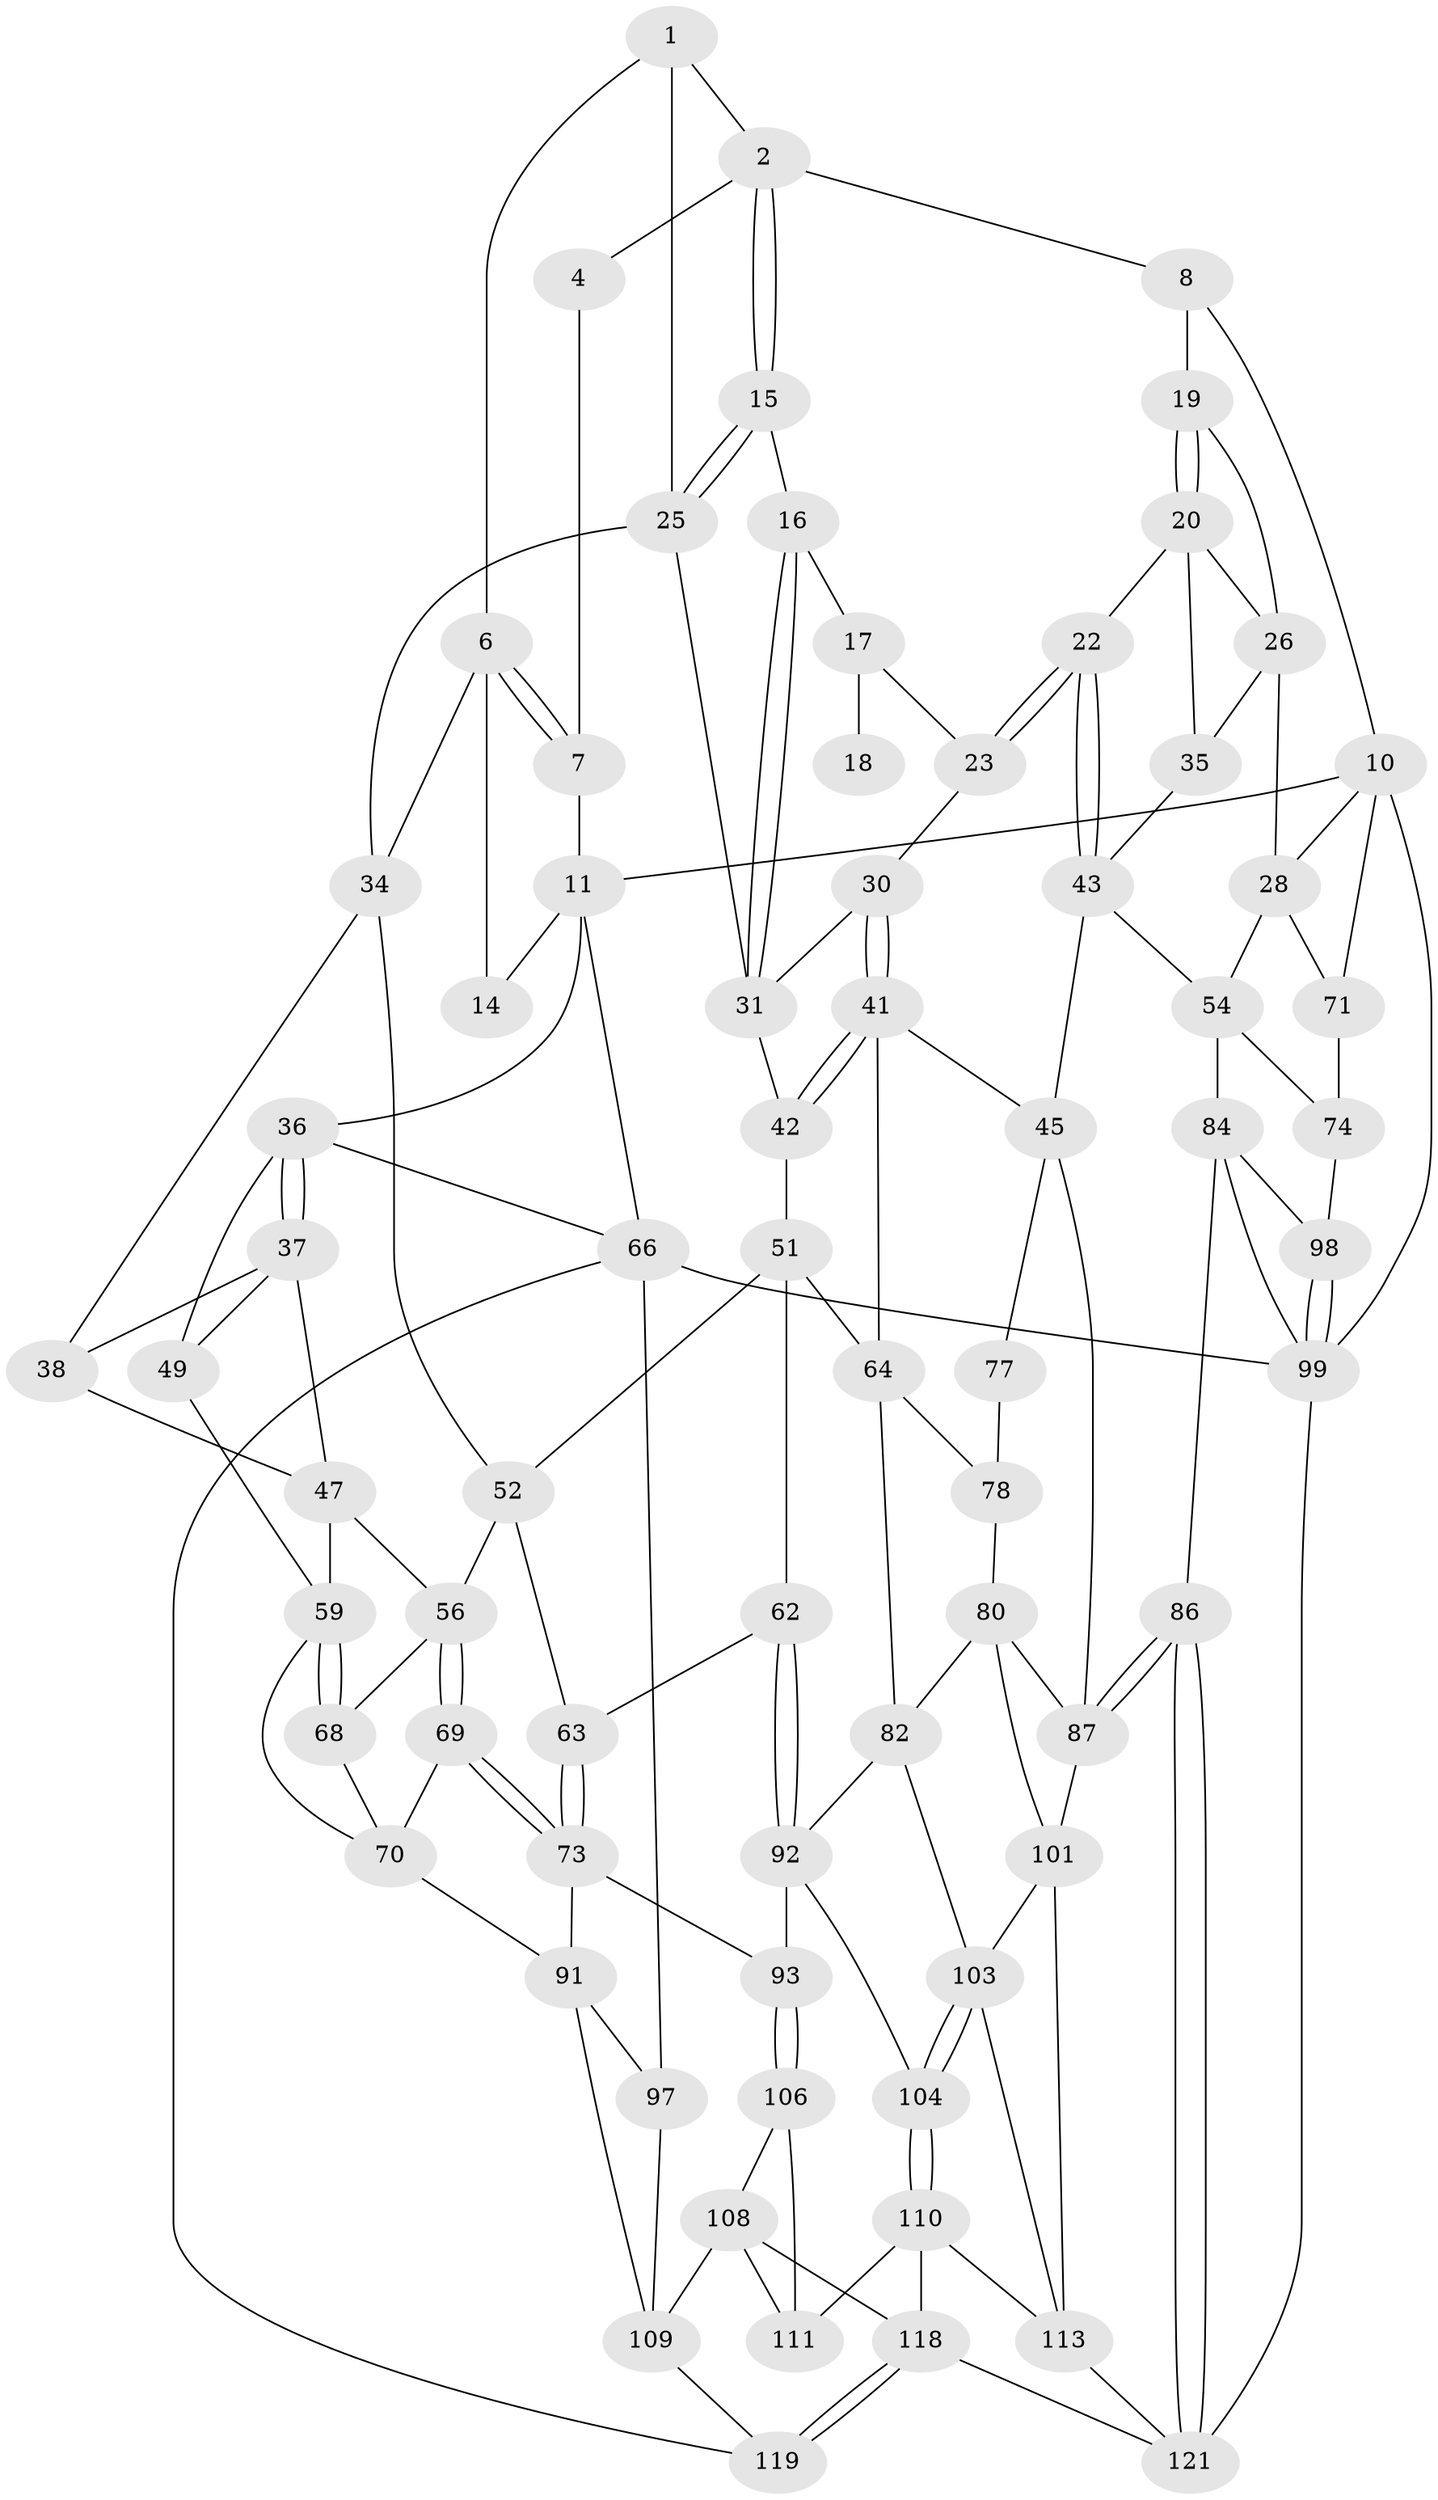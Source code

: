 // original degree distribution, {3: 0.03278688524590164, 5: 0.5245901639344263, 6: 0.22950819672131148, 4: 0.21311475409836064}
// Generated by graph-tools (version 1.1) at 2025/11/02/27/25 16:11:54]
// undirected, 73 vertices, 151 edges
graph export_dot {
graph [start="1"]
  node [color=gray90,style=filled];
  1 [pos="+0.4440907649468025+0",super="+5"];
  2 [pos="+0.5252298016428103+0.07671621768563036",super="+3"];
  4 [pos="+0.4081064060174996+0"];
  6 [pos="+0.3833821308630099+0.13115193240053175",super="+13"];
  7 [pos="+0.19423901476587266+0"];
  8 [pos="+0.8371948257931792+0",super="+9"];
  10 [pos="+1+0",super="+29"];
  11 [pos="+0+0",super="+12"];
  14 [pos="+0.2488208644253943+0.1868457630570221"];
  15 [pos="+0.515245392344355+0.13148572647219026"];
  16 [pos="+0.5224875184227267+0.1346473628830228"];
  17 [pos="+0.6045387327188199+0.1200189846623297",super="+24"];
  18 [pos="+0.7167645322278886+0.004312020802024511"];
  19 [pos="+0.8583204835216156+0"];
  20 [pos="+0.8092056582244374+0.18024266720411283",super="+21"];
  22 [pos="+0.7317968682557764+0.24868858109426634"];
  23 [pos="+0.6985420952002672+0.22861039374660636"];
  25 [pos="+0.4545282752081201+0.15607346860112442",super="+33"];
  26 [pos="+0.9362188328205198+0.18874731193743505",super="+27"];
  28 [pos="+1+0.34076501290468214",super="+53"];
  30 [pos="+0.6501127801951232+0.23613864811327068"];
  31 [pos="+0.5715087626034009+0.19604060686501704",super="+32"];
  34 [pos="+0.30326981240834977+0.28316212625797016",super="+39"];
  35 [pos="+0.9393582546714416+0.3039585520770564"];
  36 [pos="+0+0",super="+50"];
  37 [pos="+0.037101497925034206+0.1703521437372347",super="+48"];
  38 [pos="+0.18233755164603727+0.19782906938937514",super="+40"];
  41 [pos="+0.5129000018202607+0.3812585906042827",super="+46"];
  42 [pos="+0.501339495390459+0.37717396299604106"];
  43 [pos="+0.7378864455233415+0.3537577670356923",super="+44"];
  45 [pos="+0.6924431137029541+0.46440591038664353",super="+76"];
  47 [pos="+0.151612930737839+0.38903757883191215",super="+58"];
  49 [pos="+0+0.45649064035120346"];
  51 [pos="+0.45373746926196085+0.3932288409289569",super="+61"];
  52 [pos="+0.33889953541291007+0.3808593439491985",super="+55"];
  54 [pos="+0.7375042949287167+0.466504157442497",super="+75"];
  56 [pos="+0.19165580281972464+0.4794033904389323",super="+57"];
  59 [pos="+0+0.4783440124379632",super="+60"];
  62 [pos="+0.33847883427774444+0.5710612182191263"];
  63 [pos="+0.282727989409158+0.5181847515785816"];
  64 [pos="+0.5091993466112523+0.5594887681537166",super="+65"];
  66 [pos="+0+0.7808494654563051",super="+67"];
  68 [pos="+0.08458639186228142+0.546622561555685"];
  69 [pos="+0.1474301151430909+0.5787651782371374"];
  70 [pos="+0.10342793004337628+0.5646714209901543",super="+89"];
  71 [pos="+1+0.5100896456190682",super="+72"];
  73 [pos="+0.18696867207963924+0.619519592207716",super="+90"];
  74 [pos="+0.887506745383667+0.6188791101952831",super="+95"];
  77 [pos="+0.6101229895328907+0.5602673151395864"];
  78 [pos="+0.5239361321620986+0.5745671535801269",super="+79"];
  80 [pos="+0.5483047214350875+0.6806166419515932",super="+81"];
  82 [pos="+0.5000220735678127+0.6907004276932187",super="+83"];
  84 [pos="+0.7993941399837525+0.7408486843957068",super="+85"];
  86 [pos="+0.7560818758289689+0.8053991690785144"];
  87 [pos="+0.750012853789022+0.8016149396897255",super="+88"];
  91 [pos="+0.07515321193704265+0.6918688466480701",super="+96"];
  92 [pos="+0.27859815768044816+0.6836318747337422",super="+94"];
  93 [pos="+0.1970908335852221+0.6869965873715213"];
  97 [pos="+0+0.7771139973635146"];
  98 [pos="+1+0.64117746197222"];
  99 [pos="+1+0.7565707341352883",super="+100"];
  101 [pos="+0.6080847110656404+0.7611348649454661",super="+102"];
  103 [pos="+0.4786919543763971+0.745966130729697",super="+105"];
  104 [pos="+0.35920382802279943+0.8073347341852849"];
  106 [pos="+0.1962438885482679+0.7121917593979589",super="+107"];
  108 [pos="+0.15566751706177726+0.8178016283351175",super="+116"];
  109 [pos="+0.10645094565706957+0.8346118031498642",super="+117"];
  110 [pos="+0.3575616252450004+0.8300502663734426",super="+114"];
  111 [pos="+0.31466251473429463+0.8345767607801363",super="+112"];
  113 [pos="+0.43757364362496404+0.871621180120377",super="+115"];
  118 [pos="+0.140718059400672+1",super="+120"];
  119 [pos="+0.10723619100281435+1"];
  121 [pos="+0.8217695017306463+1",super="+122"];
  1 -- 2;
  1 -- 25;
  1 -- 6;
  2 -- 15;
  2 -- 15;
  2 -- 8;
  2 -- 4;
  4 -- 7;
  6 -- 7;
  6 -- 7;
  6 -- 34;
  6 -- 14;
  7 -- 11;
  8 -- 10;
  8 -- 19;
  10 -- 11;
  10 -- 99;
  10 -- 28;
  10 -- 71;
  11 -- 36;
  11 -- 66;
  11 -- 14;
  15 -- 16;
  15 -- 25;
  15 -- 25;
  16 -- 17;
  16 -- 31;
  16 -- 31;
  17 -- 18 [weight=2];
  17 -- 23;
  19 -- 20;
  19 -- 20;
  19 -- 26;
  20 -- 26;
  20 -- 35;
  20 -- 22;
  22 -- 23;
  22 -- 23;
  22 -- 43;
  22 -- 43;
  23 -- 30;
  25 -- 34;
  25 -- 31;
  26 -- 35;
  26 -- 28;
  28 -- 54;
  28 -- 71;
  30 -- 31;
  30 -- 41;
  30 -- 41;
  31 -- 42;
  34 -- 52;
  34 -- 38;
  35 -- 43;
  36 -- 37;
  36 -- 37;
  36 -- 49;
  36 -- 66;
  37 -- 38;
  37 -- 49;
  37 -- 47;
  38 -- 47;
  41 -- 42;
  41 -- 42;
  41 -- 64;
  41 -- 45;
  42 -- 51;
  43 -- 45;
  43 -- 54;
  45 -- 77;
  45 -- 87;
  47 -- 56;
  47 -- 59;
  49 -- 59;
  51 -- 52;
  51 -- 62;
  51 -- 64;
  52 -- 56;
  52 -- 63;
  54 -- 74;
  54 -- 84;
  56 -- 69;
  56 -- 69;
  56 -- 68;
  59 -- 68;
  59 -- 68;
  59 -- 70;
  62 -- 63;
  62 -- 92;
  62 -- 92;
  63 -- 73;
  63 -- 73;
  64 -- 78;
  64 -- 82;
  66 -- 97;
  66 -- 119;
  66 -- 99;
  68 -- 70;
  69 -- 70;
  69 -- 73;
  69 -- 73;
  70 -- 91;
  71 -- 74 [weight=2];
  73 -- 91;
  73 -- 93;
  74 -- 98;
  77 -- 78 [weight=2];
  78 -- 80;
  80 -- 87;
  80 -- 82;
  80 -- 101;
  82 -- 103;
  82 -- 92;
  84 -- 98;
  84 -- 99;
  84 -- 86;
  86 -- 87;
  86 -- 87;
  86 -- 121;
  86 -- 121;
  87 -- 101;
  91 -- 97;
  91 -- 109;
  92 -- 93;
  92 -- 104;
  93 -- 106;
  93 -- 106;
  97 -- 109;
  98 -- 99;
  98 -- 99;
  99 -- 121;
  101 -- 103;
  101 -- 113;
  103 -- 104;
  103 -- 104;
  103 -- 113;
  104 -- 110;
  104 -- 110;
  106 -- 111 [weight=2];
  106 -- 108;
  108 -- 109;
  108 -- 118;
  108 -- 111;
  109 -- 119;
  110 -- 111;
  110 -- 113;
  110 -- 118;
  113 -- 121;
  118 -- 119;
  118 -- 119;
  118 -- 121;
}
